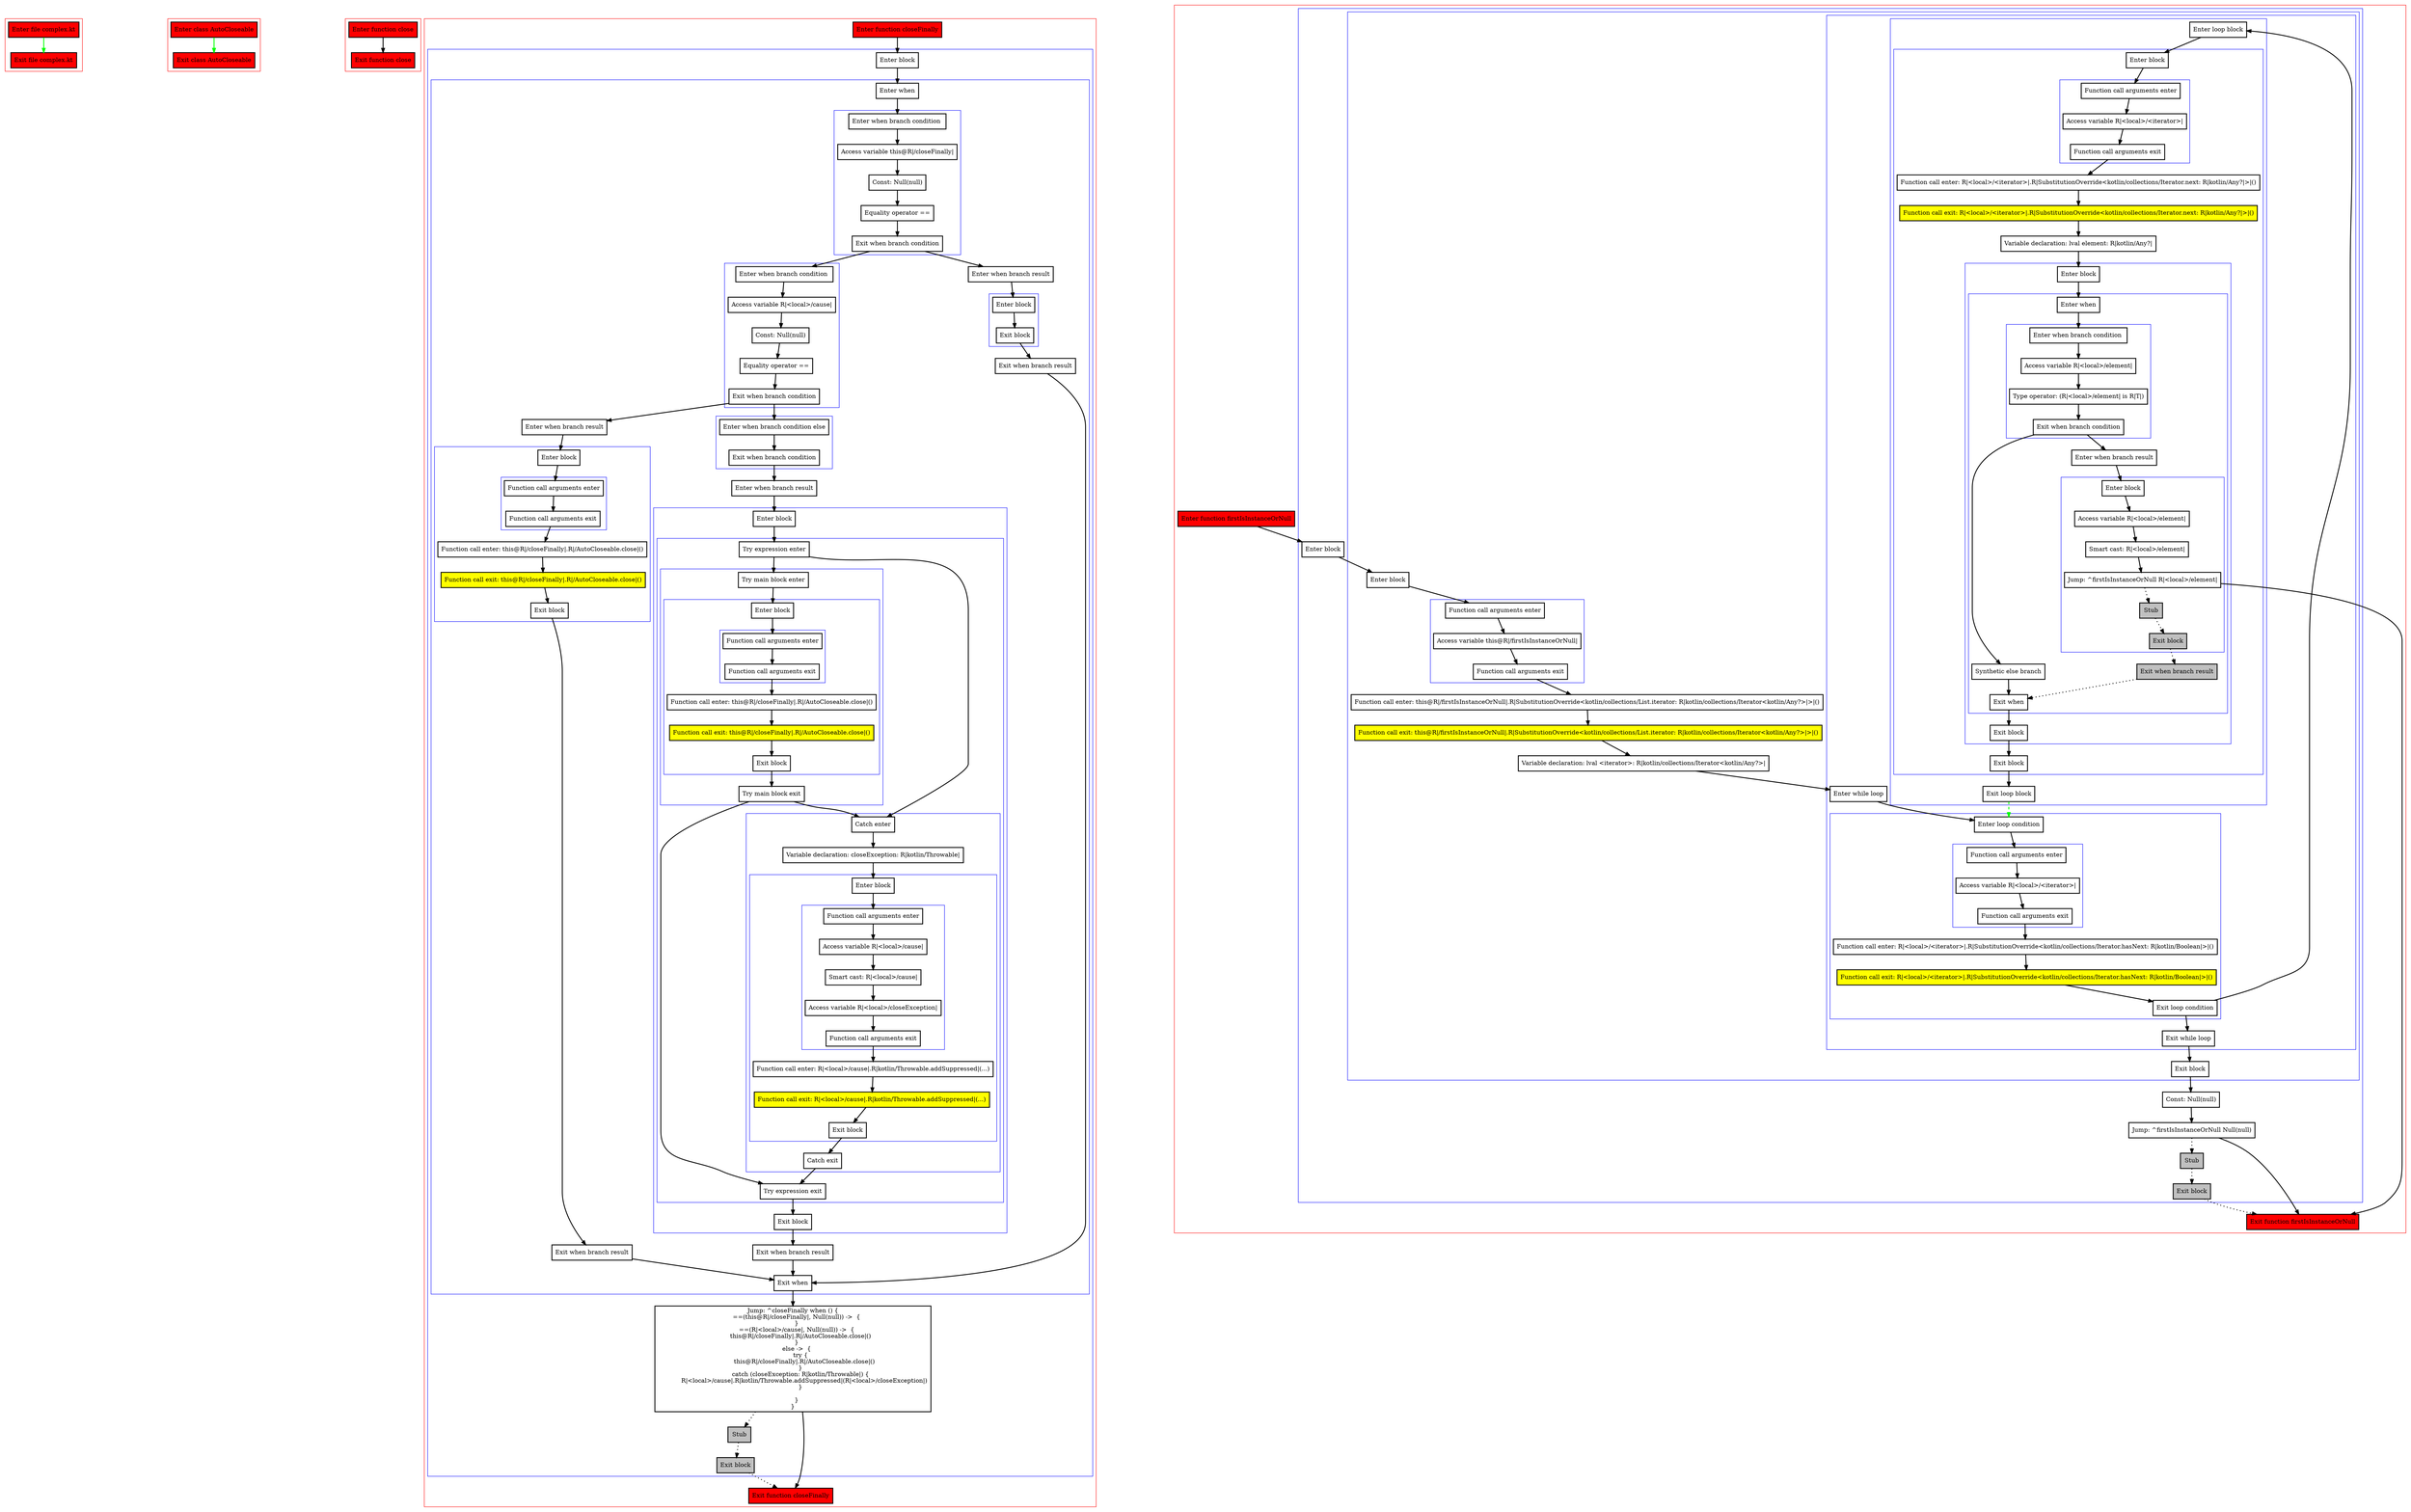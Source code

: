 digraph complex_kt {
    graph [nodesep=3]
    node [shape=box penwidth=2]
    edge [penwidth=2]

    subgraph cluster_0 {
        color=red
        0 [label="Enter file complex.kt" style="filled" fillcolor=red];
        1 [label="Exit file complex.kt" style="filled" fillcolor=red];
    }
    0 -> {1} [color=green];

    subgraph cluster_1 {
        color=red
        2 [label="Enter class AutoCloseable" style="filled" fillcolor=red];
        3 [label="Exit class AutoCloseable" style="filled" fillcolor=red];
    }
    2 -> {3} [color=green];

    subgraph cluster_2 {
        color=red
        4 [label="Enter function close" style="filled" fillcolor=red];
        5 [label="Exit function close" style="filled" fillcolor=red];
    }
    4 -> {5};

    subgraph cluster_3 {
        color=red
        6 [label="Enter function closeFinally" style="filled" fillcolor=red];
        subgraph cluster_4 {
            color=blue
            7 [label="Enter block"];
            subgraph cluster_5 {
                color=blue
                8 [label="Enter when"];
                subgraph cluster_6 {
                    color=blue
                    9 [label="Enter when branch condition "];
                    10 [label="Access variable this@R|/closeFinally|"];
                    11 [label="Const: Null(null)"];
                    12 [label="Equality operator =="];
                    13 [label="Exit when branch condition"];
                }
                subgraph cluster_7 {
                    color=blue
                    14 [label="Enter when branch condition "];
                    15 [label="Access variable R|<local>/cause|"];
                    16 [label="Const: Null(null)"];
                    17 [label="Equality operator =="];
                    18 [label="Exit when branch condition"];
                }
                subgraph cluster_8 {
                    color=blue
                    19 [label="Enter when branch condition else"];
                    20 [label="Exit when branch condition"];
                }
                21 [label="Enter when branch result"];
                subgraph cluster_9 {
                    color=blue
                    22 [label="Enter block"];
                    subgraph cluster_10 {
                        color=blue
                        23 [label="Try expression enter"];
                        subgraph cluster_11 {
                            color=blue
                            24 [label="Try main block enter"];
                            subgraph cluster_12 {
                                color=blue
                                25 [label="Enter block"];
                                subgraph cluster_13 {
                                    color=blue
                                    26 [label="Function call arguments enter"];
                                    27 [label="Function call arguments exit"];
                                }
                                28 [label="Function call enter: this@R|/closeFinally|.R|/AutoCloseable.close|()"];
                                29 [label="Function call exit: this@R|/closeFinally|.R|/AutoCloseable.close|()" style="filled" fillcolor=yellow];
                                30 [label="Exit block"];
                            }
                            31 [label="Try main block exit"];
                        }
                        subgraph cluster_14 {
                            color=blue
                            32 [label="Catch enter"];
                            33 [label="Variable declaration: closeException: R|kotlin/Throwable|"];
                            subgraph cluster_15 {
                                color=blue
                                34 [label="Enter block"];
                                subgraph cluster_16 {
                                    color=blue
                                    35 [label="Function call arguments enter"];
                                    36 [label="Access variable R|<local>/cause|"];
                                    37 [label="Smart cast: R|<local>/cause|"];
                                    38 [label="Access variable R|<local>/closeException|"];
                                    39 [label="Function call arguments exit"];
                                }
                                40 [label="Function call enter: R|<local>/cause|.R|kotlin/Throwable.addSuppressed|(...)"];
                                41 [label="Function call exit: R|<local>/cause|.R|kotlin/Throwable.addSuppressed|(...)" style="filled" fillcolor=yellow];
                                42 [label="Exit block"];
                            }
                            43 [label="Catch exit"];
                        }
                        44 [label="Try expression exit"];
                    }
                    45 [label="Exit block"];
                }
                46 [label="Exit when branch result"];
                47 [label="Enter when branch result"];
                subgraph cluster_17 {
                    color=blue
                    48 [label="Enter block"];
                    subgraph cluster_18 {
                        color=blue
                        49 [label="Function call arguments enter"];
                        50 [label="Function call arguments exit"];
                    }
                    51 [label="Function call enter: this@R|/closeFinally|.R|/AutoCloseable.close|()"];
                    52 [label="Function call exit: this@R|/closeFinally|.R|/AutoCloseable.close|()" style="filled" fillcolor=yellow];
                    53 [label="Exit block"];
                }
                54 [label="Exit when branch result"];
                55 [label="Enter when branch result"];
                subgraph cluster_19 {
                    color=blue
                    56 [label="Enter block"];
                    57 [label="Exit block"];
                }
                58 [label="Exit when branch result"];
                59 [label="Exit when"];
            }
            60 [label="Jump: ^closeFinally when () {
    ==(this@R|/closeFinally|, Null(null)) ->  {
    }
    ==(R|<local>/cause|, Null(null)) ->  {
        this@R|/closeFinally|.R|/AutoCloseable.close|()
    }
    else ->  {
        try {
            this@R|/closeFinally|.R|/AutoCloseable.close|()
        }
        catch (closeException: R|kotlin/Throwable|) {
            R|<local>/cause|.R|kotlin/Throwable.addSuppressed|(R|<local>/closeException|)
        }

    }
}
"];
            61 [label="Stub" style="filled" fillcolor=gray];
            62 [label="Exit block" style="filled" fillcolor=gray];
        }
        63 [label="Exit function closeFinally" style="filled" fillcolor=red];
    }
    6 -> {7};
    7 -> {8};
    8 -> {9};
    9 -> {10};
    10 -> {11};
    11 -> {12};
    12 -> {13};
    13 -> {14 55};
    14 -> {15};
    15 -> {16};
    16 -> {17};
    17 -> {18};
    18 -> {19 47};
    19 -> {20};
    20 -> {21};
    21 -> {22};
    22 -> {23};
    23 -> {24 32};
    24 -> {25};
    25 -> {26};
    26 -> {27};
    27 -> {28};
    28 -> {29};
    29 -> {30};
    30 -> {31};
    31 -> {32 44};
    32 -> {33};
    33 -> {34};
    34 -> {35};
    35 -> {36};
    36 -> {37};
    37 -> {38};
    38 -> {39};
    39 -> {40};
    40 -> {41};
    41 -> {42};
    42 -> {43};
    43 -> {44};
    44 -> {45};
    45 -> {46};
    46 -> {59};
    47 -> {48};
    48 -> {49};
    49 -> {50};
    50 -> {51};
    51 -> {52};
    52 -> {53};
    53 -> {54};
    54 -> {59};
    55 -> {56};
    56 -> {57};
    57 -> {58};
    58 -> {59};
    59 -> {60};
    60 -> {63};
    60 -> {61} [style=dotted];
    61 -> {62} [style=dotted];
    62 -> {63} [style=dotted];

    subgraph cluster_20 {
        color=red
        64 [label="Enter function firstIsInstanceOrNull" style="filled" fillcolor=red];
        subgraph cluster_21 {
            color=blue
            65 [label="Enter block"];
            subgraph cluster_22 {
                color=blue
                66 [label="Enter block"];
                subgraph cluster_23 {
                    color=blue
                    67 [label="Function call arguments enter"];
                    68 [label="Access variable this@R|/firstIsInstanceOrNull|"];
                    69 [label="Function call arguments exit"];
                }
                70 [label="Function call enter: this@R|/firstIsInstanceOrNull|.R|SubstitutionOverride<kotlin/collections/List.iterator: R|kotlin/collections/Iterator<kotlin/Any?>|>|()"];
                71 [label="Function call exit: this@R|/firstIsInstanceOrNull|.R|SubstitutionOverride<kotlin/collections/List.iterator: R|kotlin/collections/Iterator<kotlin/Any?>|>|()" style="filled" fillcolor=yellow];
                72 [label="Variable declaration: lval <iterator>: R|kotlin/collections/Iterator<kotlin/Any?>|"];
                subgraph cluster_24 {
                    color=blue
                    73 [label="Enter while loop"];
                    subgraph cluster_25 {
                        color=blue
                        74 [label="Enter loop condition"];
                        subgraph cluster_26 {
                            color=blue
                            75 [label="Function call arguments enter"];
                            76 [label="Access variable R|<local>/<iterator>|"];
                            77 [label="Function call arguments exit"];
                        }
                        78 [label="Function call enter: R|<local>/<iterator>|.R|SubstitutionOverride<kotlin/collections/Iterator.hasNext: R|kotlin/Boolean|>|()"];
                        79 [label="Function call exit: R|<local>/<iterator>|.R|SubstitutionOverride<kotlin/collections/Iterator.hasNext: R|kotlin/Boolean|>|()" style="filled" fillcolor=yellow];
                        80 [label="Exit loop condition"];
                    }
                    subgraph cluster_27 {
                        color=blue
                        81 [label="Enter loop block"];
                        subgraph cluster_28 {
                            color=blue
                            82 [label="Enter block"];
                            subgraph cluster_29 {
                                color=blue
                                83 [label="Function call arguments enter"];
                                84 [label="Access variable R|<local>/<iterator>|"];
                                85 [label="Function call arguments exit"];
                            }
                            86 [label="Function call enter: R|<local>/<iterator>|.R|SubstitutionOverride<kotlin/collections/Iterator.next: R|kotlin/Any?|>|()"];
                            87 [label="Function call exit: R|<local>/<iterator>|.R|SubstitutionOverride<kotlin/collections/Iterator.next: R|kotlin/Any?|>|()" style="filled" fillcolor=yellow];
                            88 [label="Variable declaration: lval element: R|kotlin/Any?|"];
                            subgraph cluster_30 {
                                color=blue
                                89 [label="Enter block"];
                                subgraph cluster_31 {
                                    color=blue
                                    90 [label="Enter when"];
                                    subgraph cluster_32 {
                                        color=blue
                                        91 [label="Enter when branch condition "];
                                        92 [label="Access variable R|<local>/element|"];
                                        93 [label="Type operator: (R|<local>/element| is R|T|)"];
                                        94 [label="Exit when branch condition"];
                                    }
                                    95 [label="Synthetic else branch"];
                                    96 [label="Enter when branch result"];
                                    subgraph cluster_33 {
                                        color=blue
                                        97 [label="Enter block"];
                                        98 [label="Access variable R|<local>/element|"];
                                        99 [label="Smart cast: R|<local>/element|"];
                                        100 [label="Jump: ^firstIsInstanceOrNull R|<local>/element|"];
                                        101 [label="Stub" style="filled" fillcolor=gray];
                                        102 [label="Exit block" style="filled" fillcolor=gray];
                                    }
                                    103 [label="Exit when branch result" style="filled" fillcolor=gray];
                                    104 [label="Exit when"];
                                }
                                105 [label="Exit block"];
                            }
                            106 [label="Exit block"];
                        }
                        107 [label="Exit loop block"];
                    }
                    108 [label="Exit while loop"];
                }
                109 [label="Exit block"];
            }
            110 [label="Const: Null(null)"];
            111 [label="Jump: ^firstIsInstanceOrNull Null(null)"];
            112 [label="Stub" style="filled" fillcolor=gray];
            113 [label="Exit block" style="filled" fillcolor=gray];
        }
        114 [label="Exit function firstIsInstanceOrNull" style="filled" fillcolor=red];
    }
    64 -> {65};
    65 -> {66};
    66 -> {67};
    67 -> {68};
    68 -> {69};
    69 -> {70};
    70 -> {71};
    71 -> {72};
    72 -> {73};
    73 -> {74};
    74 -> {75};
    75 -> {76};
    76 -> {77};
    77 -> {78};
    78 -> {79};
    79 -> {80};
    80 -> {81 108};
    81 -> {82};
    82 -> {83};
    83 -> {84};
    84 -> {85};
    85 -> {86};
    86 -> {87};
    87 -> {88};
    88 -> {89};
    89 -> {90};
    90 -> {91};
    91 -> {92};
    92 -> {93};
    93 -> {94};
    94 -> {95 96};
    95 -> {104};
    96 -> {97};
    97 -> {98};
    98 -> {99};
    99 -> {100};
    100 -> {114};
    100 -> {101} [style=dotted];
    101 -> {102} [style=dotted];
    102 -> {103} [style=dotted];
    103 -> {104} [style=dotted];
    104 -> {105};
    105 -> {106};
    106 -> {107};
    107 -> {74} [color=green style=dashed];
    108 -> {109};
    109 -> {110};
    110 -> {111};
    111 -> {114};
    111 -> {112} [style=dotted];
    112 -> {113} [style=dotted];
    113 -> {114} [style=dotted];

}
